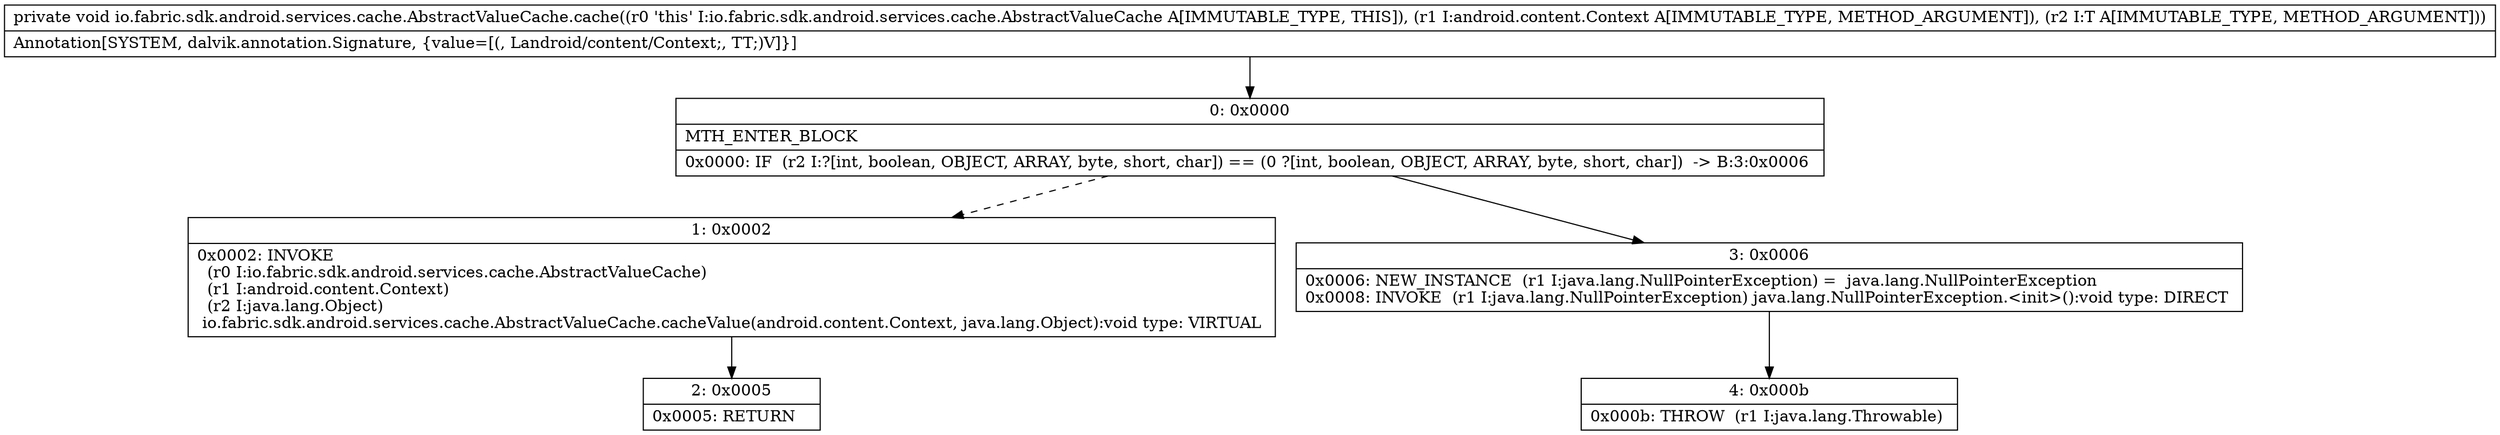 digraph "CFG forio.fabric.sdk.android.services.cache.AbstractValueCache.cache(Landroid\/content\/Context;Ljava\/lang\/Object;)V" {
Node_0 [shape=record,label="{0\:\ 0x0000|MTH_ENTER_BLOCK\l|0x0000: IF  (r2 I:?[int, boolean, OBJECT, ARRAY, byte, short, char]) == (0 ?[int, boolean, OBJECT, ARRAY, byte, short, char])  \-\> B:3:0x0006 \l}"];
Node_1 [shape=record,label="{1\:\ 0x0002|0x0002: INVOKE  \l  (r0 I:io.fabric.sdk.android.services.cache.AbstractValueCache)\l  (r1 I:android.content.Context)\l  (r2 I:java.lang.Object)\l io.fabric.sdk.android.services.cache.AbstractValueCache.cacheValue(android.content.Context, java.lang.Object):void type: VIRTUAL \l}"];
Node_2 [shape=record,label="{2\:\ 0x0005|0x0005: RETURN   \l}"];
Node_3 [shape=record,label="{3\:\ 0x0006|0x0006: NEW_INSTANCE  (r1 I:java.lang.NullPointerException) =  java.lang.NullPointerException \l0x0008: INVOKE  (r1 I:java.lang.NullPointerException) java.lang.NullPointerException.\<init\>():void type: DIRECT \l}"];
Node_4 [shape=record,label="{4\:\ 0x000b|0x000b: THROW  (r1 I:java.lang.Throwable) \l}"];
MethodNode[shape=record,label="{private void io.fabric.sdk.android.services.cache.AbstractValueCache.cache((r0 'this' I:io.fabric.sdk.android.services.cache.AbstractValueCache A[IMMUTABLE_TYPE, THIS]), (r1 I:android.content.Context A[IMMUTABLE_TYPE, METHOD_ARGUMENT]), (r2 I:T A[IMMUTABLE_TYPE, METHOD_ARGUMENT]))  | Annotation[SYSTEM, dalvik.annotation.Signature, \{value=[(, Landroid\/content\/Context;, TT;)V]\}]\l}"];
MethodNode -> Node_0;
Node_0 -> Node_1[style=dashed];
Node_0 -> Node_3;
Node_1 -> Node_2;
Node_3 -> Node_4;
}

